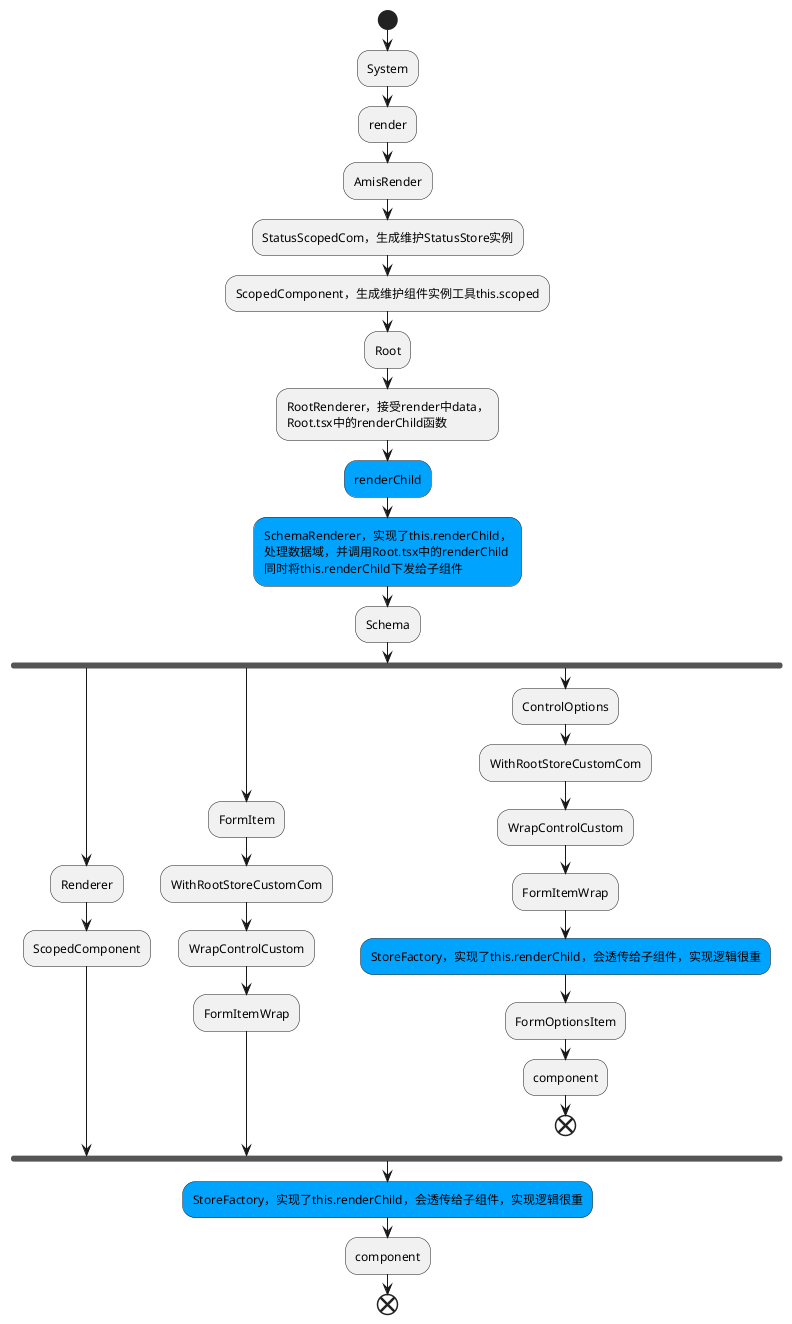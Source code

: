 @startuml 全量流程
start
:System;
:render;
:AmisRender;
:StatusScopedCom，生成维护StatusStore实例;
:ScopedComponent，生成维护组件实例工具this.scoped;
:Root;
:RootRenderer，接受render中data，\nRoot.tsx中的renderChild函数;
#00a3fe:renderChild;
#00a3fe:SchemaRenderer，实现了this.renderChild，\n处理数据域，并调用Root.tsx中的renderChild\n同时将this.renderChild下发给子组件;
:Schema;
fork
    :Renderer;
    :ScopedComponent;
    ' #00a3fe:StoreFactory;
    ' :component;
fork again
    :FormItem;
    :WithRootStoreCustomCom;
    :WrapControlCustom;
    :FormItemWrap;
fork again
    :ControlOptions;
    :WithRootStoreCustomCom;
    :WrapControlCustom;
    :FormItemWrap;
    #00a3fe:StoreFactory，实现了this.renderChild，会透传给子组件，实现逻辑很重;
    :FormOptionsItem;
    :component;
    end
end fork
    #00a3fe:StoreFactory，实现了this.renderChild，会透传给子组件，实现逻辑很重;
    :component;
end

' System --> render
' render --> AmisRender
' AmisRender --> StatusScopedCom : StatusScopedCom创建了StatusStore
' StatusScopedCom --> Root
' Root --> RootRenderer : RootRenderer接收data、render【本质是Root.jsx】的renderChild
' RootRenderer --> SchemaRender : 有自己的this.renderChild，会处理数据;调用【Root.jsx】的renderChild


@enduml